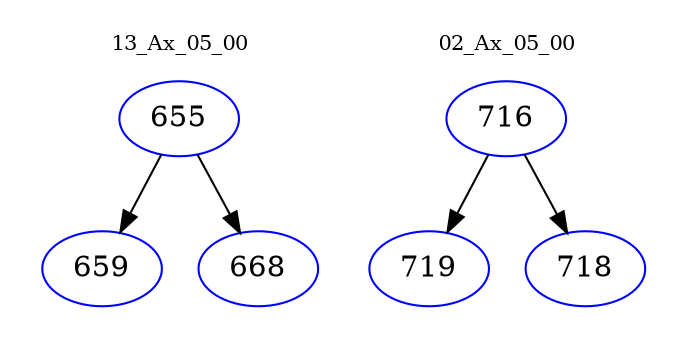 digraph{
subgraph cluster_0 {
color = white
label = "13_Ax_05_00";
fontsize=10;
T0_655 [label="655", color="blue"]
T0_655 -> T0_659 [color="black"]
T0_659 [label="659", color="blue"]
T0_655 -> T0_668 [color="black"]
T0_668 [label="668", color="blue"]
}
subgraph cluster_1 {
color = white
label = "02_Ax_05_00";
fontsize=10;
T1_716 [label="716", color="blue"]
T1_716 -> T1_719 [color="black"]
T1_719 [label="719", color="blue"]
T1_716 -> T1_718 [color="black"]
T1_718 [label="718", color="blue"]
}
}
